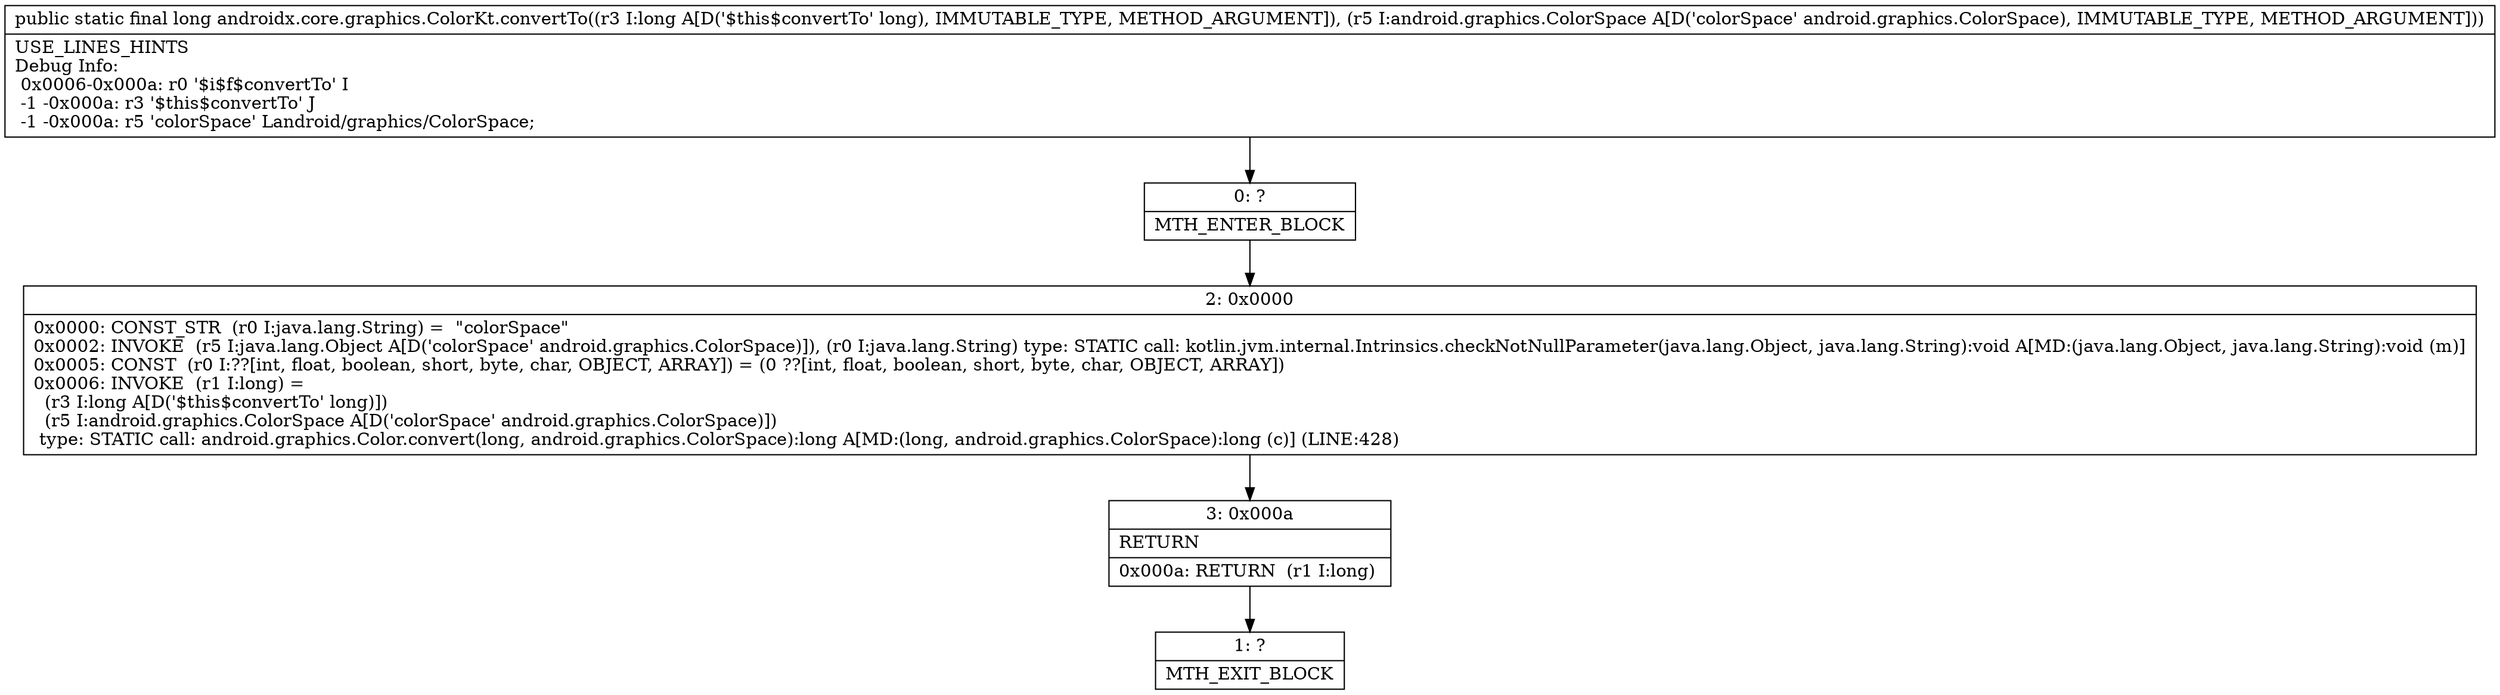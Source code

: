 digraph "CFG forandroidx.core.graphics.ColorKt.convertTo(JLandroid\/graphics\/ColorSpace;)J" {
Node_0 [shape=record,label="{0\:\ ?|MTH_ENTER_BLOCK\l}"];
Node_2 [shape=record,label="{2\:\ 0x0000|0x0000: CONST_STR  (r0 I:java.lang.String) =  \"colorSpace\" \l0x0002: INVOKE  (r5 I:java.lang.Object A[D('colorSpace' android.graphics.ColorSpace)]), (r0 I:java.lang.String) type: STATIC call: kotlin.jvm.internal.Intrinsics.checkNotNullParameter(java.lang.Object, java.lang.String):void A[MD:(java.lang.Object, java.lang.String):void (m)]\l0x0005: CONST  (r0 I:??[int, float, boolean, short, byte, char, OBJECT, ARRAY]) = (0 ??[int, float, boolean, short, byte, char, OBJECT, ARRAY]) \l0x0006: INVOKE  (r1 I:long) = \l  (r3 I:long A[D('$this$convertTo' long)])\l  (r5 I:android.graphics.ColorSpace A[D('colorSpace' android.graphics.ColorSpace)])\l type: STATIC call: android.graphics.Color.convert(long, android.graphics.ColorSpace):long A[MD:(long, android.graphics.ColorSpace):long (c)] (LINE:428)\l}"];
Node_3 [shape=record,label="{3\:\ 0x000a|RETURN\l|0x000a: RETURN  (r1 I:long) \l}"];
Node_1 [shape=record,label="{1\:\ ?|MTH_EXIT_BLOCK\l}"];
MethodNode[shape=record,label="{public static final long androidx.core.graphics.ColorKt.convertTo((r3 I:long A[D('$this$convertTo' long), IMMUTABLE_TYPE, METHOD_ARGUMENT]), (r5 I:android.graphics.ColorSpace A[D('colorSpace' android.graphics.ColorSpace), IMMUTABLE_TYPE, METHOD_ARGUMENT]))  | USE_LINES_HINTS\lDebug Info:\l  0x0006\-0x000a: r0 '$i$f$convertTo' I\l  \-1 \-0x000a: r3 '$this$convertTo' J\l  \-1 \-0x000a: r5 'colorSpace' Landroid\/graphics\/ColorSpace;\l}"];
MethodNode -> Node_0;Node_0 -> Node_2;
Node_2 -> Node_3;
Node_3 -> Node_1;
}


